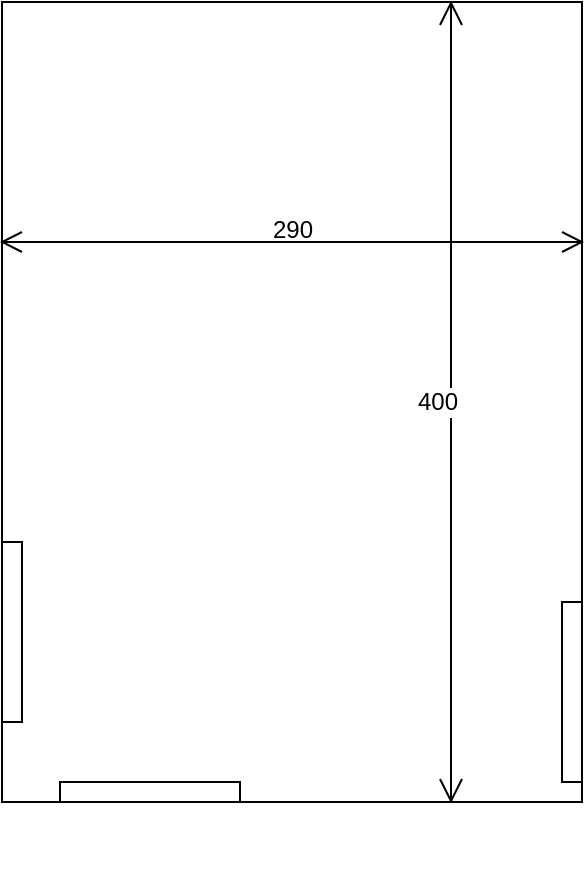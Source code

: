 <mxfile version="14.5.3" type="github"><diagram id="zxyFGUuk85KCquHpNzCP" name="Page-1"><mxGraphModel dx="1350" dy="804" grid="1" gridSize="10" guides="1" tooltips="1" connect="1" arrows="1" fold="1" page="1" pageScale="1" pageWidth="850" pageHeight="1100" math="0" shadow="0"><root><mxCell id="0"/><mxCell id="1" parent="0"/><mxCell id="KjAvqt-3xgzLBiE8spDG-5" value="" style="group" parent="1" vertex="1" connectable="0"><mxGeometry x="150" y="250" width="290" height="440" as="geometry"/></mxCell><mxCell id="KjAvqt-3xgzLBiE8spDG-2" value="" style="rounded=0;whiteSpace=wrap;html=1;" parent="KjAvqt-3xgzLBiE8spDG-5" vertex="1"><mxGeometry width="290" height="400" as="geometry"/></mxCell><mxCell id="KjAvqt-3xgzLBiE8spDG-3" value="&lt;div&gt;290&lt;/div&gt;&lt;div&gt;&lt;br&gt;&lt;/div&gt;" style="verticalLabelPosition=middle;dashed=0;shadow=0;html=1;shape=mxgraph.cabinets.dimension;verticalAlign=top;align=center;rounded=0;" parent="KjAvqt-3xgzLBiE8spDG-5" vertex="1"><mxGeometry y="100" width="290" height="40" as="geometry"/></mxCell><mxCell id="KjAvqt-3xgzLBiE8spDG-4" value="400" style="shape=dimension;direction=north;whiteSpace=wrap;html=1;align=right;points=[];verticalAlign=middle;labelBackgroundColor=#ffffff;rounded=0;" parent="KjAvqt-3xgzLBiE8spDG-5" vertex="1"><mxGeometry x="190" width="40" height="400" as="geometry"/></mxCell><mxCell id="KjAvqt-3xgzLBiE8spDG-6" value="" style="rounded=0;whiteSpace=wrap;html=1;fillColor=none;" parent="KjAvqt-3xgzLBiE8spDG-5" vertex="1"><mxGeometry y="270" width="10" height="90" as="geometry"/></mxCell><mxCell id="KjAvqt-3xgzLBiE8spDG-7" value="" style="rounded=0;whiteSpace=wrap;html=1;fillColor=none;rotation=-90;" parent="KjAvqt-3xgzLBiE8spDG-5" vertex="1"><mxGeometry x="69" y="350" width="10" height="90" as="geometry"/></mxCell><mxCell id="KjAvqt-3xgzLBiE8spDG-8" value="" style="rounded=0;whiteSpace=wrap;html=1;fillColor=none;" parent="KjAvqt-3xgzLBiE8spDG-5" vertex="1"><mxGeometry x="280" y="300" width="10" height="90" as="geometry"/></mxCell></root></mxGraphModel></diagram></mxfile>